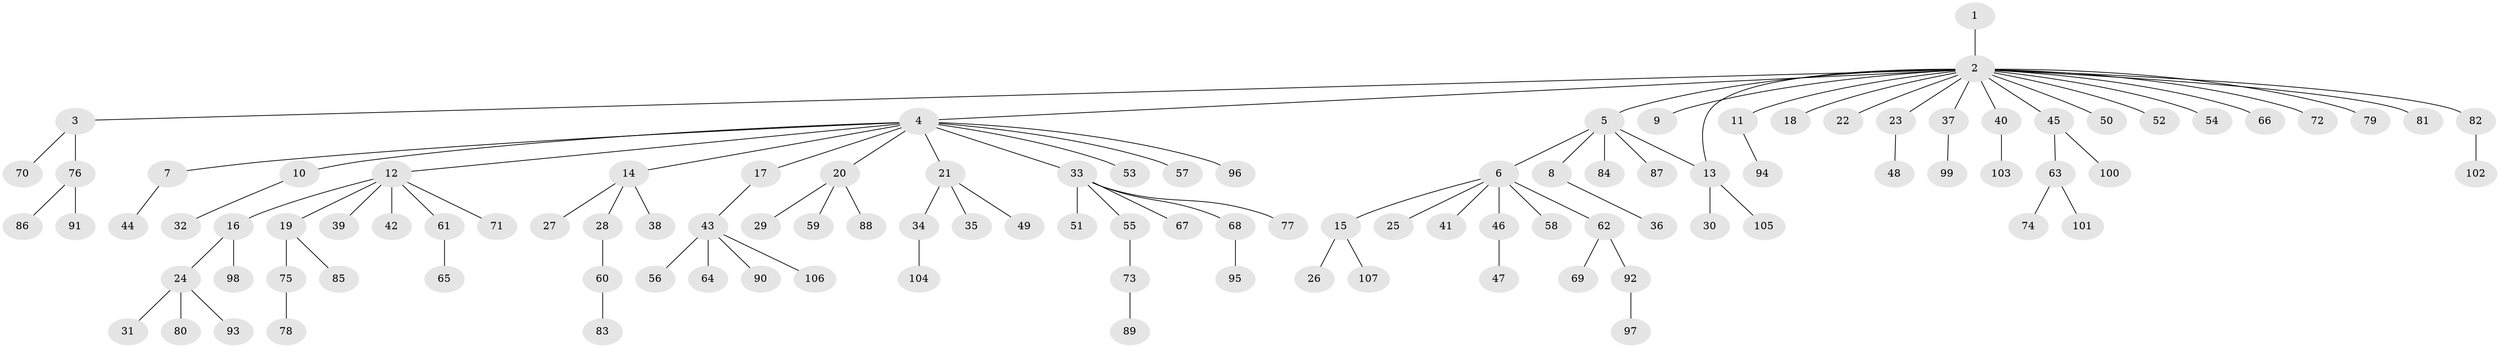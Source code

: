 // Generated by graph-tools (version 1.1) at 2025/35/03/09/25 02:35:45]
// undirected, 107 vertices, 107 edges
graph export_dot {
graph [start="1"]
  node [color=gray90,style=filled];
  1;
  2;
  3;
  4;
  5;
  6;
  7;
  8;
  9;
  10;
  11;
  12;
  13;
  14;
  15;
  16;
  17;
  18;
  19;
  20;
  21;
  22;
  23;
  24;
  25;
  26;
  27;
  28;
  29;
  30;
  31;
  32;
  33;
  34;
  35;
  36;
  37;
  38;
  39;
  40;
  41;
  42;
  43;
  44;
  45;
  46;
  47;
  48;
  49;
  50;
  51;
  52;
  53;
  54;
  55;
  56;
  57;
  58;
  59;
  60;
  61;
  62;
  63;
  64;
  65;
  66;
  67;
  68;
  69;
  70;
  71;
  72;
  73;
  74;
  75;
  76;
  77;
  78;
  79;
  80;
  81;
  82;
  83;
  84;
  85;
  86;
  87;
  88;
  89;
  90;
  91;
  92;
  93;
  94;
  95;
  96;
  97;
  98;
  99;
  100;
  101;
  102;
  103;
  104;
  105;
  106;
  107;
  1 -- 2;
  2 -- 3;
  2 -- 4;
  2 -- 5;
  2 -- 9;
  2 -- 11;
  2 -- 13;
  2 -- 18;
  2 -- 22;
  2 -- 23;
  2 -- 37;
  2 -- 40;
  2 -- 45;
  2 -- 50;
  2 -- 52;
  2 -- 54;
  2 -- 66;
  2 -- 72;
  2 -- 79;
  2 -- 81;
  2 -- 82;
  3 -- 70;
  3 -- 76;
  4 -- 7;
  4 -- 10;
  4 -- 12;
  4 -- 14;
  4 -- 17;
  4 -- 20;
  4 -- 21;
  4 -- 33;
  4 -- 53;
  4 -- 57;
  4 -- 96;
  5 -- 6;
  5 -- 8;
  5 -- 13;
  5 -- 84;
  5 -- 87;
  6 -- 15;
  6 -- 25;
  6 -- 41;
  6 -- 46;
  6 -- 58;
  6 -- 62;
  7 -- 44;
  8 -- 36;
  10 -- 32;
  11 -- 94;
  12 -- 16;
  12 -- 19;
  12 -- 39;
  12 -- 42;
  12 -- 61;
  12 -- 71;
  13 -- 30;
  13 -- 105;
  14 -- 27;
  14 -- 28;
  14 -- 38;
  15 -- 26;
  15 -- 107;
  16 -- 24;
  16 -- 98;
  17 -- 43;
  19 -- 75;
  19 -- 85;
  20 -- 29;
  20 -- 59;
  20 -- 88;
  21 -- 34;
  21 -- 35;
  21 -- 49;
  23 -- 48;
  24 -- 31;
  24 -- 80;
  24 -- 93;
  28 -- 60;
  33 -- 51;
  33 -- 55;
  33 -- 67;
  33 -- 68;
  33 -- 77;
  34 -- 104;
  37 -- 99;
  40 -- 103;
  43 -- 56;
  43 -- 64;
  43 -- 90;
  43 -- 106;
  45 -- 63;
  45 -- 100;
  46 -- 47;
  55 -- 73;
  60 -- 83;
  61 -- 65;
  62 -- 69;
  62 -- 92;
  63 -- 74;
  63 -- 101;
  68 -- 95;
  73 -- 89;
  75 -- 78;
  76 -- 86;
  76 -- 91;
  82 -- 102;
  92 -- 97;
}
